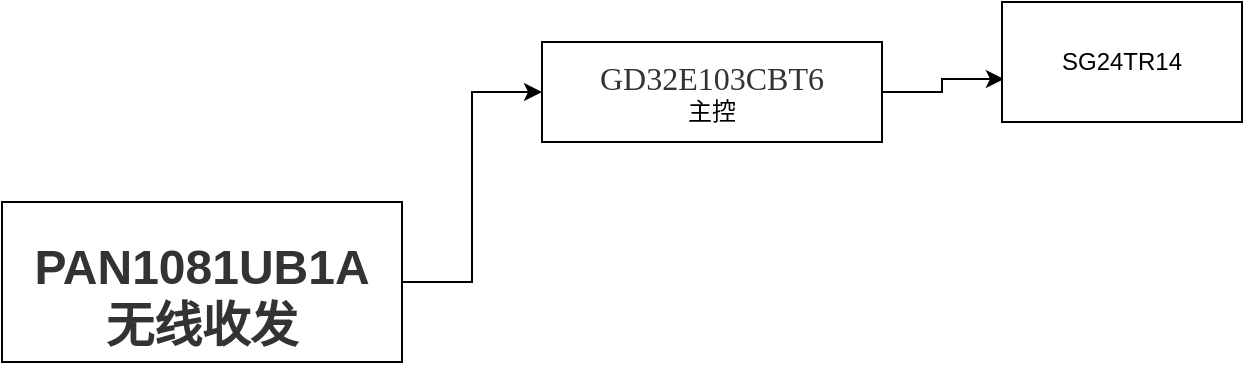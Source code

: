 <mxfile version="21.5.2" type="github">
  <diagram name="第 1 页" id="F8-nC00gKOi84BAslseV">
    <mxGraphModel dx="954" dy="545" grid="1" gridSize="10" guides="1" tooltips="1" connect="1" arrows="1" fold="1" page="1" pageScale="1" pageWidth="827" pageHeight="1169" math="0" shadow="0">
      <root>
        <mxCell id="0" />
        <mxCell id="1" parent="0" />
        <mxCell id="EpGuNGNJQEEG2YwZmTE0-3" style="edgeStyle=orthogonalEdgeStyle;rounded=0;orthogonalLoop=1;jettySize=auto;html=1;exitX=1;exitY=0.5;exitDx=0;exitDy=0;entryX=0;entryY=0.5;entryDx=0;entryDy=0;" edge="1" parent="1" source="EpGuNGNJQEEG2YwZmTE0-1" target="EpGuNGNJQEEG2YwZmTE0-2">
          <mxGeometry relative="1" as="geometry" />
        </mxCell>
        <mxCell id="EpGuNGNJQEEG2YwZmTE0-1" value="&lt;br class=&quot;Apple-interchange-newline&quot;&gt;&lt;span style=&quot;color: rgb(51, 51, 51); font-family: &amp;quot;Microsoft Yahei&amp;quot;, Arial, Tahoma, Helvetica, sans-serif; font-size: 24px; font-style: normal; font-variant-ligatures: normal; font-variant-caps: normal; font-weight: 700; letter-spacing: normal; orphans: 2; text-align: start; text-indent: 0px; text-transform: none; widows: 2; word-spacing: 0px; -webkit-text-stroke-width: 0px; background-color: rgb(255, 255, 255); text-decoration-thickness: initial; text-decoration-style: initial; text-decoration-color: initial; float: none; display: inline !important;&quot;&gt;PAN1081UB1A&lt;br&gt;无线收发&lt;br&gt;&lt;/span&gt;" style="rounded=0;whiteSpace=wrap;html=1;" vertex="1" parent="1">
          <mxGeometry x="80" y="270" width="200" height="80" as="geometry" />
        </mxCell>
        <mxCell id="EpGuNGNJQEEG2YwZmTE0-5" style="edgeStyle=orthogonalEdgeStyle;rounded=0;orthogonalLoop=1;jettySize=auto;html=1;exitX=1;exitY=0.5;exitDx=0;exitDy=0;entryX=0.008;entryY=0.642;entryDx=0;entryDy=0;entryPerimeter=0;" edge="1" parent="1" source="EpGuNGNJQEEG2YwZmTE0-2" target="EpGuNGNJQEEG2YwZmTE0-4">
          <mxGeometry relative="1" as="geometry" />
        </mxCell>
        <mxCell id="EpGuNGNJQEEG2YwZmTE0-2" value="&lt;h2 style=&quot;font-family: 微软雅黑; font-weight: normal; margin: 0px; padding: 0px; -webkit-tap-highlight-color: rgba(0, 0, 0, 0); border: 0px; outline: 0px; font-size: 16px; color: rgb(51, 51, 51); font-variant-numeric: normal; font-variant-east-asian: normal; font-variant-alternates: normal; text-align: start; background-color: rgb(255, 255, 255);&quot;&gt;GD32E103CBT6&lt;/h2&gt;&lt;div&gt;主控&lt;/div&gt;" style="rounded=0;whiteSpace=wrap;html=1;" vertex="1" parent="1">
          <mxGeometry x="350" y="190" width="170" height="50" as="geometry" />
        </mxCell>
        <mxCell id="EpGuNGNJQEEG2YwZmTE0-4" value="SG24TR14" style="rounded=0;whiteSpace=wrap;html=1;" vertex="1" parent="1">
          <mxGeometry x="580" y="170" width="120" height="60" as="geometry" />
        </mxCell>
      </root>
    </mxGraphModel>
  </diagram>
</mxfile>
